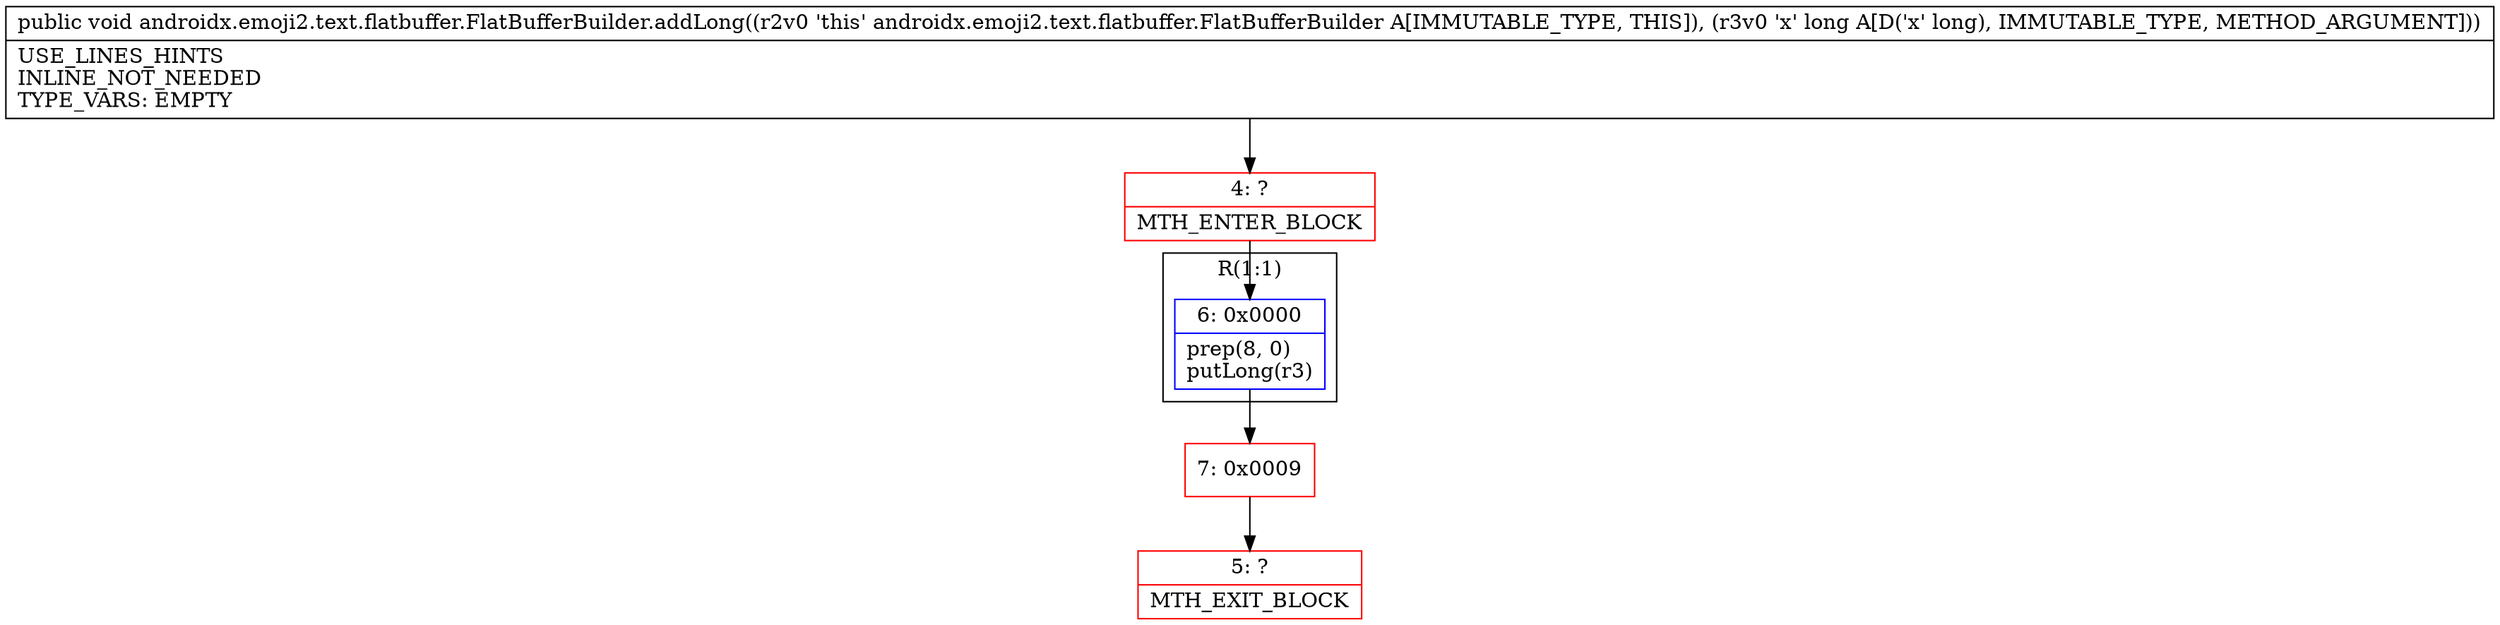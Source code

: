 digraph "CFG forandroidx.emoji2.text.flatbuffer.FlatBufferBuilder.addLong(J)V" {
subgraph cluster_Region_1856630393 {
label = "R(1:1)";
node [shape=record,color=blue];
Node_6 [shape=record,label="{6\:\ 0x0000|prep(8, 0)\lputLong(r3)\l}"];
}
Node_4 [shape=record,color=red,label="{4\:\ ?|MTH_ENTER_BLOCK\l}"];
Node_7 [shape=record,color=red,label="{7\:\ 0x0009}"];
Node_5 [shape=record,color=red,label="{5\:\ ?|MTH_EXIT_BLOCK\l}"];
MethodNode[shape=record,label="{public void androidx.emoji2.text.flatbuffer.FlatBufferBuilder.addLong((r2v0 'this' androidx.emoji2.text.flatbuffer.FlatBufferBuilder A[IMMUTABLE_TYPE, THIS]), (r3v0 'x' long A[D('x' long), IMMUTABLE_TYPE, METHOD_ARGUMENT]))  | USE_LINES_HINTS\lINLINE_NOT_NEEDED\lTYPE_VARS: EMPTY\l}"];
MethodNode -> Node_4;Node_6 -> Node_7;
Node_4 -> Node_6;
Node_7 -> Node_5;
}

